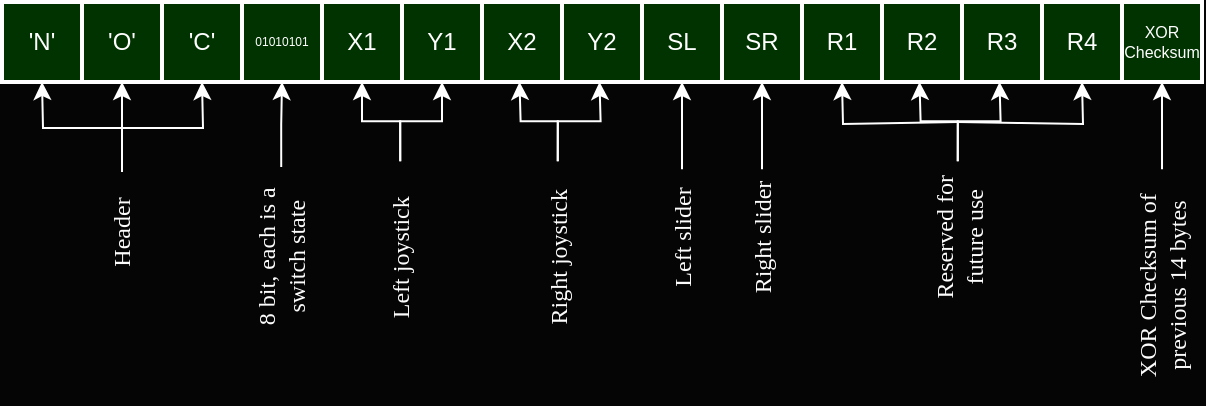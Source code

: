 <mxfile version="25.0.3">
  <diagram name="Сторінка-1" id="WCSV09AN4Ym9SbLSTENf">
    <mxGraphModel dx="819" dy="441" grid="1" gridSize="10" guides="1" tooltips="1" connect="1" arrows="1" fold="1" page="1" pageScale="1" pageWidth="827" pageHeight="1169" background="#050505" math="0" shadow="0">
      <root>
        <mxCell id="0" />
        <mxCell id="1" parent="0" />
        <mxCell id="mk_b3HJ3mGtGxZ-beewS-18" value="&#39;N&#39;" style="rounded=0;whiteSpace=wrap;html=1;fontColor=#ffffff;strokeColor=#FFFFFF;fillColor=#003300;strokeWidth=2;" vertex="1" parent="1">
          <mxGeometry x="40" y="160" width="40" height="40" as="geometry" />
        </mxCell>
        <mxCell id="mk_b3HJ3mGtGxZ-beewS-24" value="&#39;O&#39;" style="rounded=0;whiteSpace=wrap;html=1;fontColor=#ffffff;strokeColor=#FFFFFF;fillColor=#003300;strokeWidth=2;" vertex="1" parent="1">
          <mxGeometry x="80" y="160" width="40" height="40" as="geometry" />
        </mxCell>
        <mxCell id="mk_b3HJ3mGtGxZ-beewS-25" value="&#39;C&#39;" style="rounded=0;whiteSpace=wrap;html=1;fontColor=#ffffff;strokeColor=#FFFFFF;fillColor=#003300;strokeWidth=2;" vertex="1" parent="1">
          <mxGeometry x="120" y="160" width="40" height="40" as="geometry" />
        </mxCell>
        <mxCell id="mk_b3HJ3mGtGxZ-beewS-26" value="01010101" style="rounded=0;whiteSpace=wrap;html=1;fontSize=6;fontColor=#ffffff;strokeColor=#FFFFFF;fillColor=#003300;strokeWidth=2;" vertex="1" parent="1">
          <mxGeometry x="160" y="160" width="40" height="40" as="geometry" />
        </mxCell>
        <mxCell id="mk_b3HJ3mGtGxZ-beewS-27" value="X1" style="rounded=0;whiteSpace=wrap;html=1;fontColor=#ffffff;strokeColor=#FFFFFF;fillColor=#003300;strokeWidth=2;" vertex="1" parent="1">
          <mxGeometry x="200" y="160" width="40" height="40" as="geometry" />
        </mxCell>
        <mxCell id="mk_b3HJ3mGtGxZ-beewS-28" value="Y1" style="rounded=0;whiteSpace=wrap;html=1;fontColor=#ffffff;strokeColor=#FFFFFF;fillColor=#003300;strokeWidth=2;" vertex="1" parent="1">
          <mxGeometry x="240" y="160" width="40" height="40" as="geometry" />
        </mxCell>
        <mxCell id="mk_b3HJ3mGtGxZ-beewS-29" value="X2" style="rounded=0;whiteSpace=wrap;html=1;fontColor=#ffffff;strokeColor=#FFFFFF;fillColor=#003300;strokeWidth=2;" vertex="1" parent="1">
          <mxGeometry x="280" y="160" width="40" height="40" as="geometry" />
        </mxCell>
        <mxCell id="mk_b3HJ3mGtGxZ-beewS-30" value="Y2" style="rounded=0;whiteSpace=wrap;html=1;fontColor=#ffffff;strokeColor=#FFFFFF;fillColor=#003300;strokeWidth=2;" vertex="1" parent="1">
          <mxGeometry x="320" y="160" width="40" height="40" as="geometry" />
        </mxCell>
        <mxCell id="mk_b3HJ3mGtGxZ-beewS-31" value="SL" style="rounded=0;whiteSpace=wrap;html=1;fontColor=#ffffff;strokeColor=#FFFFFF;fillColor=#003300;strokeWidth=2;" vertex="1" parent="1">
          <mxGeometry x="360" y="160" width="40" height="40" as="geometry" />
        </mxCell>
        <mxCell id="mk_b3HJ3mGtGxZ-beewS-32" value="SR" style="rounded=0;whiteSpace=wrap;html=1;fontColor=#ffffff;strokeColor=#FFFFFF;fillColor=#003300;strokeWidth=2;" vertex="1" parent="1">
          <mxGeometry x="400" y="160" width="40" height="40" as="geometry" />
        </mxCell>
        <mxCell id="mk_b3HJ3mGtGxZ-beewS-33" value="R1" style="rounded=0;whiteSpace=wrap;html=1;fontColor=#ffffff;strokeColor=#FFFFFF;fillColor=#003300;strokeWidth=2;" vertex="1" parent="1">
          <mxGeometry x="440" y="160" width="40" height="40" as="geometry" />
        </mxCell>
        <mxCell id="mk_b3HJ3mGtGxZ-beewS-34" value="R2" style="rounded=0;whiteSpace=wrap;html=1;fontColor=#ffffff;strokeColor=#FFFFFF;fillColor=#003300;strokeWidth=2;" vertex="1" parent="1">
          <mxGeometry x="480" y="160" width="40" height="40" as="geometry" />
        </mxCell>
        <mxCell id="mk_b3HJ3mGtGxZ-beewS-35" value="R3" style="rounded=0;whiteSpace=wrap;html=1;fontColor=#ffffff;strokeColor=#FFFFFF;fillColor=#003300;strokeWidth=2;" vertex="1" parent="1">
          <mxGeometry x="520" y="160" width="40" height="40" as="geometry" />
        </mxCell>
        <mxCell id="mk_b3HJ3mGtGxZ-beewS-36" value="R4" style="rounded=0;whiteSpace=wrap;html=1;fontColor=#ffffff;strokeColor=#FFFFFF;fillColor=#003300;strokeWidth=2;" vertex="1" parent="1">
          <mxGeometry x="560" y="160" width="40" height="40" as="geometry" />
        </mxCell>
        <mxCell id="mk_b3HJ3mGtGxZ-beewS-37" value="XOR&lt;br&gt;Checksum" style="rounded=0;whiteSpace=wrap;html=1;fontSize=8;fontColor=#ffffff;strokeColor=#FFFFFF;fillColor=#003300;strokeWidth=2;" vertex="1" parent="1">
          <mxGeometry x="600" y="160" width="40" height="40" as="geometry" />
        </mxCell>
        <mxCell id="mk_b3HJ3mGtGxZ-beewS-43" style="edgeStyle=orthogonalEdgeStyle;rounded=0;orthogonalLoop=1;jettySize=auto;html=1;exitX=1;exitY=0.5;exitDx=0;exitDy=0;fontColor=#FCFCFC;strokeColor=#FFFFFF;" edge="1" parent="1" source="mk_b3HJ3mGtGxZ-beewS-41">
          <mxGeometry relative="1" as="geometry">
            <mxPoint x="130" y="240" as="sourcePoint" />
            <mxPoint x="140" y="200" as="targetPoint" />
          </mxGeometry>
        </mxCell>
        <mxCell id="mk_b3HJ3mGtGxZ-beewS-44" style="edgeStyle=orthogonalEdgeStyle;rounded=0;orthogonalLoop=1;jettySize=auto;html=1;exitX=1;exitY=0.5;exitDx=0;exitDy=0;entryX=0.5;entryY=1;entryDx=0;entryDy=0;fontColor=#FCFCFC;strokeColor=#FFFFFF;" edge="1" parent="1" source="mk_b3HJ3mGtGxZ-beewS-41" target="mk_b3HJ3mGtGxZ-beewS-24">
          <mxGeometry relative="1" as="geometry" />
        </mxCell>
        <mxCell id="mk_b3HJ3mGtGxZ-beewS-41" value="Header" style="text;html=1;align=center;verticalAlign=middle;whiteSpace=wrap;rounded=0;rotation=-90;fontColor=#FCFCFC;strokeColor=none;fontFamily=Verdana;" vertex="1" parent="1">
          <mxGeometry x="70" y="260" width="60" height="30" as="geometry" />
        </mxCell>
        <mxCell id="mk_b3HJ3mGtGxZ-beewS-42" style="edgeStyle=orthogonalEdgeStyle;rounded=0;orthogonalLoop=1;jettySize=auto;html=1;exitX=1;exitY=0.5;exitDx=0;exitDy=0;fontColor=#FCFCFC;strokeColor=#FFFFFF;" edge="1" parent="1" source="mk_b3HJ3mGtGxZ-beewS-41">
          <mxGeometry relative="1" as="geometry">
            <mxPoint x="70" y="240" as="sourcePoint" />
            <mxPoint x="60" y="200" as="targetPoint" />
          </mxGeometry>
        </mxCell>
        <mxCell id="mk_b3HJ3mGtGxZ-beewS-46" style="edgeStyle=orthogonalEdgeStyle;rounded=0;orthogonalLoop=1;jettySize=auto;html=1;exitX=1;exitY=0.5;exitDx=0;exitDy=0;entryX=0.5;entryY=1;entryDx=0;entryDy=0;fontColor=#FCFCFC;strokeColor=#FFFFFF;" edge="1" parent="1" source="mk_b3HJ3mGtGxZ-beewS-45" target="mk_b3HJ3mGtGxZ-beewS-26">
          <mxGeometry relative="1" as="geometry" />
        </mxCell>
        <mxCell id="mk_b3HJ3mGtGxZ-beewS-45" value="8 bit, each is a switch state" style="text;html=1;align=center;verticalAlign=middle;whiteSpace=wrap;rounded=0;rotation=-90;fontColor=#FCFCFC;strokeColor=none;fontFamily=Verdana;" vertex="1" parent="1">
          <mxGeometry x="135.12" y="271.91" width="88.98" height="30.16" as="geometry" />
        </mxCell>
        <mxCell id="mk_b3HJ3mGtGxZ-beewS-49" style="edgeStyle=orthogonalEdgeStyle;rounded=0;orthogonalLoop=1;jettySize=auto;html=1;exitX=1;exitY=0.5;exitDx=0;exitDy=0;entryX=0.5;entryY=1;entryDx=0;entryDy=0;fontColor=#FCFCFC;strokeColor=#FFFFFF;" edge="1" parent="1" source="mk_b3HJ3mGtGxZ-beewS-47" target="mk_b3HJ3mGtGxZ-beewS-27">
          <mxGeometry relative="1" as="geometry" />
        </mxCell>
        <mxCell id="mk_b3HJ3mGtGxZ-beewS-50" style="edgeStyle=orthogonalEdgeStyle;rounded=0;orthogonalLoop=1;jettySize=auto;html=1;exitX=1;exitY=0.5;exitDx=0;exitDy=0;entryX=0.5;entryY=1;entryDx=0;entryDy=0;fontColor=#FCFCFC;strokeColor=#FFFFFF;" edge="1" parent="1" source="mk_b3HJ3mGtGxZ-beewS-47" target="mk_b3HJ3mGtGxZ-beewS-28">
          <mxGeometry relative="1" as="geometry" />
        </mxCell>
        <mxCell id="mk_b3HJ3mGtGxZ-beewS-47" value="Left joystick" style="text;html=1;align=center;verticalAlign=middle;whiteSpace=wrap;rounded=0;rotation=-90;fontColor=#FCFCFC;strokeColor=none;fontFamily=Verdana;" vertex="1" parent="1">
          <mxGeometry x="191.25" y="270" width="95.75" height="35" as="geometry" />
        </mxCell>
        <mxCell id="mk_b3HJ3mGtGxZ-beewS-53" style="edgeStyle=orthogonalEdgeStyle;rounded=0;orthogonalLoop=1;jettySize=auto;html=1;exitX=1;exitY=0.5;exitDx=0;exitDy=0;entryX=0.5;entryY=1;entryDx=0;entryDy=0;fontColor=#FCFCFC;strokeColor=#FFFFFF;" edge="1" parent="1" source="mk_b3HJ3mGtGxZ-beewS-55">
          <mxGeometry relative="1" as="geometry">
            <mxPoint x="298.75" y="200" as="targetPoint" />
          </mxGeometry>
        </mxCell>
        <mxCell id="mk_b3HJ3mGtGxZ-beewS-54" style="edgeStyle=orthogonalEdgeStyle;rounded=0;orthogonalLoop=1;jettySize=auto;html=1;exitX=1;exitY=0.5;exitDx=0;exitDy=0;entryX=0.5;entryY=1;entryDx=0;entryDy=0;fontColor=#FCFCFC;strokeColor=#FFFFFF;" edge="1" parent="1" source="mk_b3HJ3mGtGxZ-beewS-55">
          <mxGeometry relative="1" as="geometry">
            <mxPoint x="338.75" y="200" as="targetPoint" />
          </mxGeometry>
        </mxCell>
        <mxCell id="mk_b3HJ3mGtGxZ-beewS-55" value="Right joystick" style="text;html=1;align=center;verticalAlign=middle;whiteSpace=wrap;rounded=0;rotation=-90;fontColor=#FCFCFC;strokeColor=none;fontFamily=Verdana;" vertex="1" parent="1">
          <mxGeometry x="270" y="270" width="95.75" height="35" as="geometry" />
        </mxCell>
        <mxCell id="mk_b3HJ3mGtGxZ-beewS-61" style="edgeStyle=orthogonalEdgeStyle;rounded=0;orthogonalLoop=1;jettySize=auto;html=1;exitX=1;exitY=0.5;exitDx=0;exitDy=0;entryX=0.5;entryY=1;entryDx=0;entryDy=0;fontColor=#FCFCFC;strokeColor=#FFFFFF;" edge="1" parent="1" source="mk_b3HJ3mGtGxZ-beewS-60" target="mk_b3HJ3mGtGxZ-beewS-31">
          <mxGeometry relative="1" as="geometry" />
        </mxCell>
        <mxCell id="mk_b3HJ3mGtGxZ-beewS-60" value="Left slider" style="text;html=1;align=center;verticalAlign=middle;whiteSpace=wrap;rounded=0;rotation=-90;fontColor=#FCFCFC;strokeColor=none;fontFamily=Verdana;" vertex="1" parent="1">
          <mxGeometry x="346.07" y="260" width="67.87" height="35" as="geometry" />
        </mxCell>
        <mxCell id="mk_b3HJ3mGtGxZ-beewS-62" style="edgeStyle=orthogonalEdgeStyle;rounded=0;orthogonalLoop=1;jettySize=auto;html=1;exitX=1;exitY=0.5;exitDx=0;exitDy=0;entryX=0.5;entryY=1;entryDx=0;entryDy=0;fontColor=#FCFCFC;strokeColor=#FFFFFF;" edge="1" parent="1" source="mk_b3HJ3mGtGxZ-beewS-63">
          <mxGeometry relative="1" as="geometry">
            <mxPoint x="420" y="200" as="targetPoint" />
          </mxGeometry>
        </mxCell>
        <mxCell id="mk_b3HJ3mGtGxZ-beewS-63" value="Right slider" style="text;html=1;align=center;verticalAlign=middle;whiteSpace=wrap;rounded=0;rotation=-90;fontColor=#FCFCFC;strokeColor=none;fontFamily=Verdana;" vertex="1" parent="1">
          <mxGeometry x="386.07" y="260" width="67.87" height="35" as="geometry" />
        </mxCell>
        <mxCell id="mk_b3HJ3mGtGxZ-beewS-64" style="edgeStyle=orthogonalEdgeStyle;rounded=0;orthogonalLoop=1;jettySize=auto;html=1;exitX=1;exitY=0.5;exitDx=0;exitDy=0;entryX=0.5;entryY=1;entryDx=0;entryDy=0;fontColor=#FCFCFC;strokeColor=#FFFFFF;" edge="1" parent="1" source="mk_b3HJ3mGtGxZ-beewS-66">
          <mxGeometry relative="1" as="geometry">
            <mxPoint x="498.75" y="200" as="targetPoint" />
          </mxGeometry>
        </mxCell>
        <mxCell id="mk_b3HJ3mGtGxZ-beewS-65" style="edgeStyle=orthogonalEdgeStyle;rounded=0;orthogonalLoop=1;jettySize=auto;html=1;exitX=1;exitY=0.5;exitDx=0;exitDy=0;entryX=0.5;entryY=1;entryDx=0;entryDy=0;fontColor=#FCFCFC;strokeColor=#FFFFFF;" edge="1" parent="1" source="mk_b3HJ3mGtGxZ-beewS-66">
          <mxGeometry relative="1" as="geometry">
            <mxPoint x="538.75" y="200" as="targetPoint" />
          </mxGeometry>
        </mxCell>
        <mxCell id="mk_b3HJ3mGtGxZ-beewS-67" style="edgeStyle=orthogonalEdgeStyle;rounded=0;orthogonalLoop=1;jettySize=auto;html=1;entryX=0.5;entryY=1;entryDx=0;entryDy=0;fontColor=#FCFCFC;strokeColor=#FFFFFF;" edge="1" parent="1">
          <mxGeometry relative="1" as="geometry">
            <mxPoint x="518" y="220" as="sourcePoint" />
            <mxPoint x="580" y="200" as="targetPoint" />
          </mxGeometry>
        </mxCell>
        <mxCell id="mk_b3HJ3mGtGxZ-beewS-68" style="edgeStyle=orthogonalEdgeStyle;rounded=0;orthogonalLoop=1;jettySize=auto;html=1;entryX=0.5;entryY=1;entryDx=0;entryDy=0;fontColor=#FCFCFC;strokeColor=#FFFFFF;" edge="1" parent="1">
          <mxGeometry relative="1" as="geometry">
            <mxPoint x="518" y="220" as="sourcePoint" />
            <mxPoint x="460" y="200" as="targetPoint" />
          </mxGeometry>
        </mxCell>
        <mxCell id="mk_b3HJ3mGtGxZ-beewS-66" value="Reserved for future use" style="text;html=1;align=center;verticalAlign=middle;whiteSpace=wrap;rounded=0;rotation=-90;fontColor=#FCFCFC;strokeColor=none;fontFamily=Verdana;" vertex="1" parent="1">
          <mxGeometry x="480" y="260" width="75.75" height="35" as="geometry" />
        </mxCell>
        <mxCell id="mk_b3HJ3mGtGxZ-beewS-69" style="edgeStyle=orthogonalEdgeStyle;rounded=0;orthogonalLoop=1;jettySize=auto;html=1;exitX=1;exitY=0.5;exitDx=0;exitDy=0;entryX=0.5;entryY=1;entryDx=0;entryDy=0;fontColor=#FCFCFC;strokeColor=#FFFFFF;" edge="1" parent="1" source="mk_b3HJ3mGtGxZ-beewS-70">
          <mxGeometry relative="1" as="geometry">
            <mxPoint x="620" y="200" as="targetPoint" />
          </mxGeometry>
        </mxCell>
        <mxCell id="mk_b3HJ3mGtGxZ-beewS-70" value="XOR Checksum of previous 14 bytes" style="text;html=1;align=center;verticalAlign=middle;whiteSpace=wrap;rounded=0;rotation=-90;fontColor=#FCFCFC;strokeColor=none;fontFamily=Verdana;" vertex="1" parent="1">
          <mxGeometry x="561.52" y="284.56" width="116.98" height="35" as="geometry" />
        </mxCell>
      </root>
    </mxGraphModel>
  </diagram>
</mxfile>
